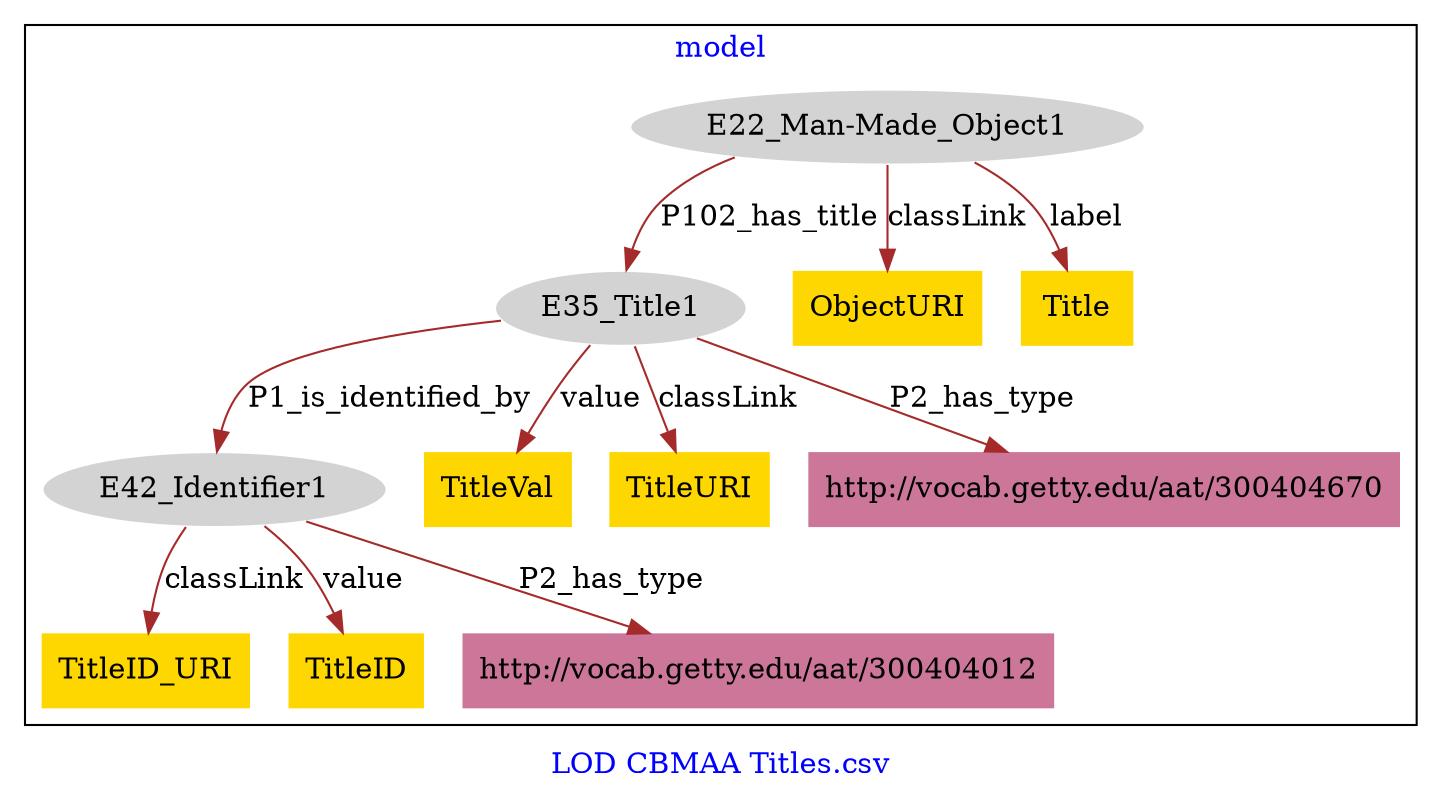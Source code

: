 digraph n0 {
fontcolor="blue"
remincross="true"
label="LOD CBMAA Titles.csv"
subgraph cluster {
label="model"
n2[style="filled",color="white",fillcolor="lightgray",label="E22_Man-Made_Object1"];
n3[style="filled",color="white",fillcolor="lightgray",label="E35_Title1"];
n4[style="filled",color="white",fillcolor="lightgray",label="E42_Identifier1"];
n5[shape="plaintext",style="filled",fillcolor="gold",label="TitleVal"];
n6[shape="plaintext",style="filled",fillcolor="gold",label="ObjectURI"];
n7[shape="plaintext",style="filled",fillcolor="gold",label="TitleID_URI"];
n8[shape="plaintext",style="filled",fillcolor="gold",label="Title"];
n9[shape="plaintext",style="filled",fillcolor="gold",label="TitleID"];
n10[shape="plaintext",style="filled",fillcolor="gold",label="TitleURI"];
n11[shape="plaintext",style="filled",fillcolor="#CC7799",label="http://vocab.getty.edu/aat/300404012"];
n12[shape="plaintext",style="filled",fillcolor="#CC7799",label="http://vocab.getty.edu/aat/300404670"];
}
n2 -> n3[color="brown",fontcolor="black",label="P102_has_title"]
n3 -> n4[color="brown",fontcolor="black",label="P1_is_identified_by"]
n3 -> n5[color="brown",fontcolor="black",label="value"]
n2 -> n6[color="brown",fontcolor="black",label="classLink"]
n4 -> n7[color="brown",fontcolor="black",label="classLink"]
n2 -> n8[color="brown",fontcolor="black",label="label"]
n4 -> n9[color="brown",fontcolor="black",label="value"]
n3 -> n10[color="brown",fontcolor="black",label="classLink"]
n4 -> n11[color="brown",fontcolor="black",label="P2_has_type"]
n3 -> n12[color="brown",fontcolor="black",label="P2_has_type"]
}
